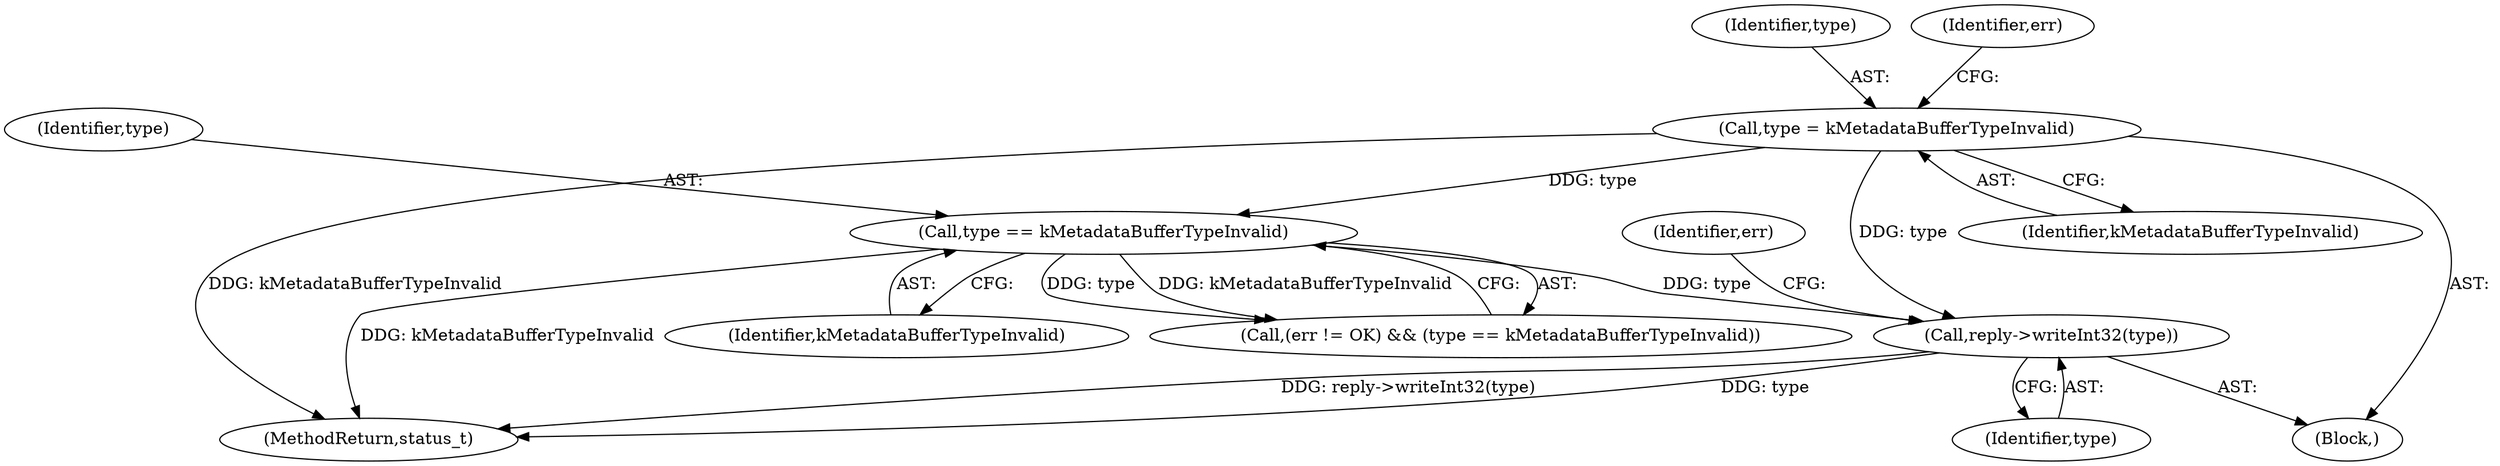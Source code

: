 digraph "0_Android_db829699d3293f254a7387894303451a91278986@API" {
"1000920" [label="(Call,reply->writeInt32(type))"];
"1000896" [label="(Call,type = kMetadataBufferTypeInvalid)"];
"1000913" [label="(Call,type == kMetadataBufferTypeInvalid)"];
"1000897" [label="(Identifier,type)"];
"1001353" [label="(MethodReturn,status_t)"];
"1000913" [label="(Call,type == kMetadataBufferTypeInvalid)"];
"1000921" [label="(Identifier,type)"];
"1000914" [label="(Identifier,type)"];
"1000901" [label="(Identifier,err)"];
"1000872" [label="(Block,)"];
"1000923" [label="(Identifier,err)"];
"1000920" [label="(Call,reply->writeInt32(type))"];
"1000898" [label="(Identifier,kMetadataBufferTypeInvalid)"];
"1000896" [label="(Call,type = kMetadataBufferTypeInvalid)"];
"1000915" [label="(Identifier,kMetadataBufferTypeInvalid)"];
"1000909" [label="(Call,(err != OK) && (type == kMetadataBufferTypeInvalid))"];
"1000920" -> "1000872"  [label="AST: "];
"1000920" -> "1000921"  [label="CFG: "];
"1000921" -> "1000920"  [label="AST: "];
"1000923" -> "1000920"  [label="CFG: "];
"1000920" -> "1001353"  [label="DDG: reply->writeInt32(type)"];
"1000920" -> "1001353"  [label="DDG: type"];
"1000896" -> "1000920"  [label="DDG: type"];
"1000913" -> "1000920"  [label="DDG: type"];
"1000896" -> "1000872"  [label="AST: "];
"1000896" -> "1000898"  [label="CFG: "];
"1000897" -> "1000896"  [label="AST: "];
"1000898" -> "1000896"  [label="AST: "];
"1000901" -> "1000896"  [label="CFG: "];
"1000896" -> "1001353"  [label="DDG: kMetadataBufferTypeInvalid"];
"1000896" -> "1000913"  [label="DDG: type"];
"1000913" -> "1000909"  [label="AST: "];
"1000913" -> "1000915"  [label="CFG: "];
"1000914" -> "1000913"  [label="AST: "];
"1000915" -> "1000913"  [label="AST: "];
"1000909" -> "1000913"  [label="CFG: "];
"1000913" -> "1001353"  [label="DDG: kMetadataBufferTypeInvalid"];
"1000913" -> "1000909"  [label="DDG: type"];
"1000913" -> "1000909"  [label="DDG: kMetadataBufferTypeInvalid"];
}
